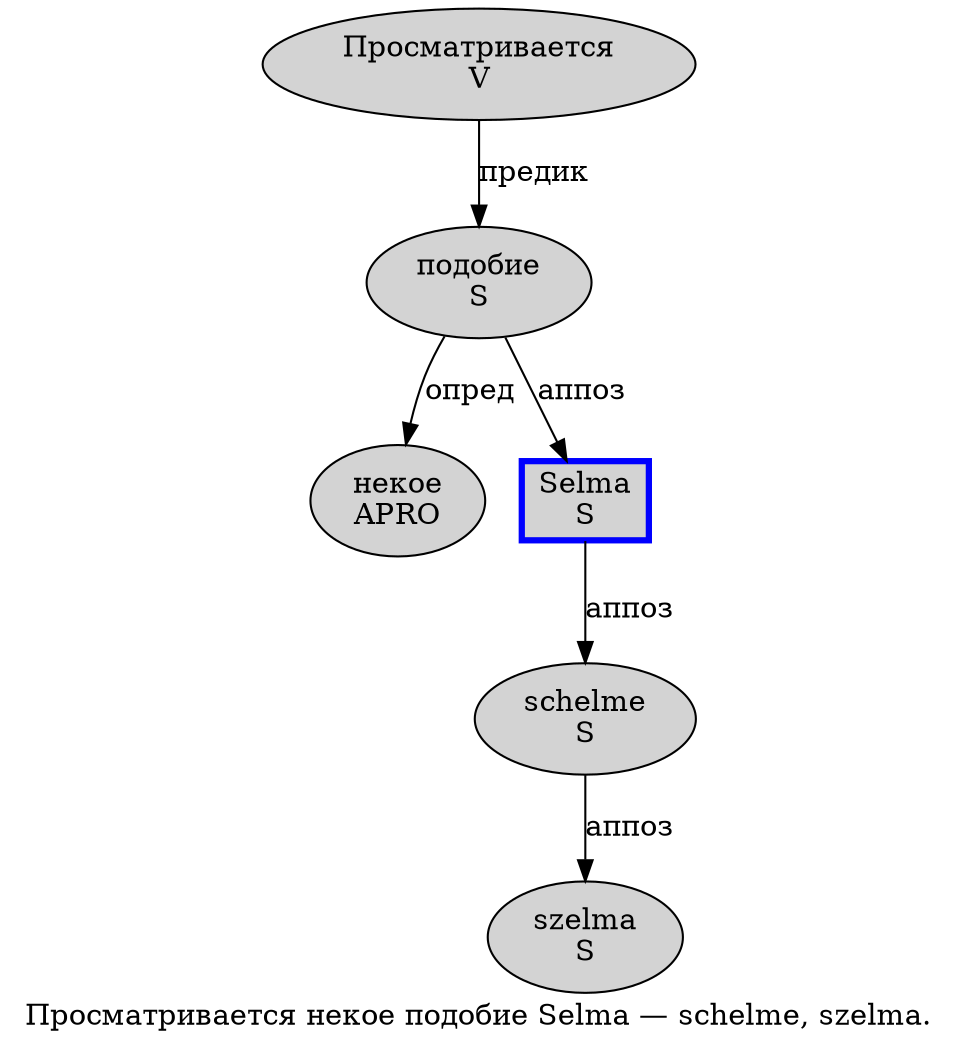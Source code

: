 digraph SENTENCE_495 {
	graph [label="Просматривается некое подобие Selma — schelme, szelma."]
	node [style=filled]
		0 [label="Просматривается
V" color="" fillcolor=lightgray penwidth=1 shape=ellipse]
		1 [label="некое
APRO" color="" fillcolor=lightgray penwidth=1 shape=ellipse]
		2 [label="подобие
S" color="" fillcolor=lightgray penwidth=1 shape=ellipse]
		3 [label="Selma
S" color=blue fillcolor=lightgray penwidth=3 shape=box]
		5 [label="schelme
S" color="" fillcolor=lightgray penwidth=1 shape=ellipse]
		7 [label="szelma
S" color="" fillcolor=lightgray penwidth=1 shape=ellipse]
			3 -> 5 [label="аппоз"]
			2 -> 1 [label="опред"]
			2 -> 3 [label="аппоз"]
			5 -> 7 [label="аппоз"]
			0 -> 2 [label="предик"]
}